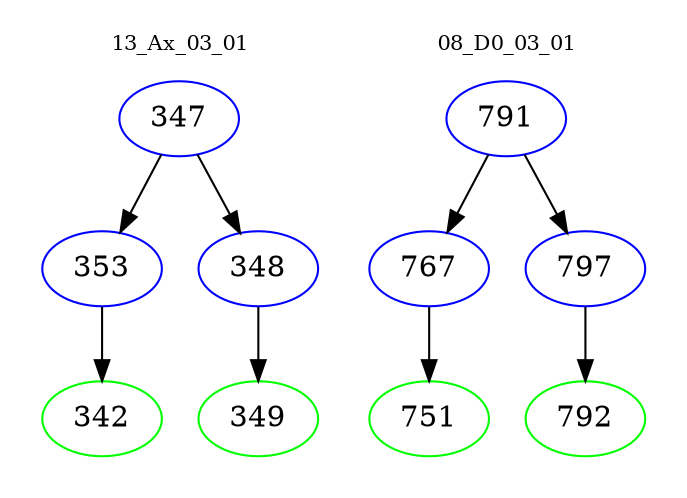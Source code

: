 digraph{
subgraph cluster_0 {
color = white
label = "13_Ax_03_01";
fontsize=10;
T0_347 [label="347", color="blue"]
T0_347 -> T0_353 [color="black"]
T0_353 [label="353", color="blue"]
T0_353 -> T0_342 [color="black"]
T0_342 [label="342", color="green"]
T0_347 -> T0_348 [color="black"]
T0_348 [label="348", color="blue"]
T0_348 -> T0_349 [color="black"]
T0_349 [label="349", color="green"]
}
subgraph cluster_1 {
color = white
label = "08_D0_03_01";
fontsize=10;
T1_791 [label="791", color="blue"]
T1_791 -> T1_767 [color="black"]
T1_767 [label="767", color="blue"]
T1_767 -> T1_751 [color="black"]
T1_751 [label="751", color="green"]
T1_791 -> T1_797 [color="black"]
T1_797 [label="797", color="blue"]
T1_797 -> T1_792 [color="black"]
T1_792 [label="792", color="green"]
}
}
